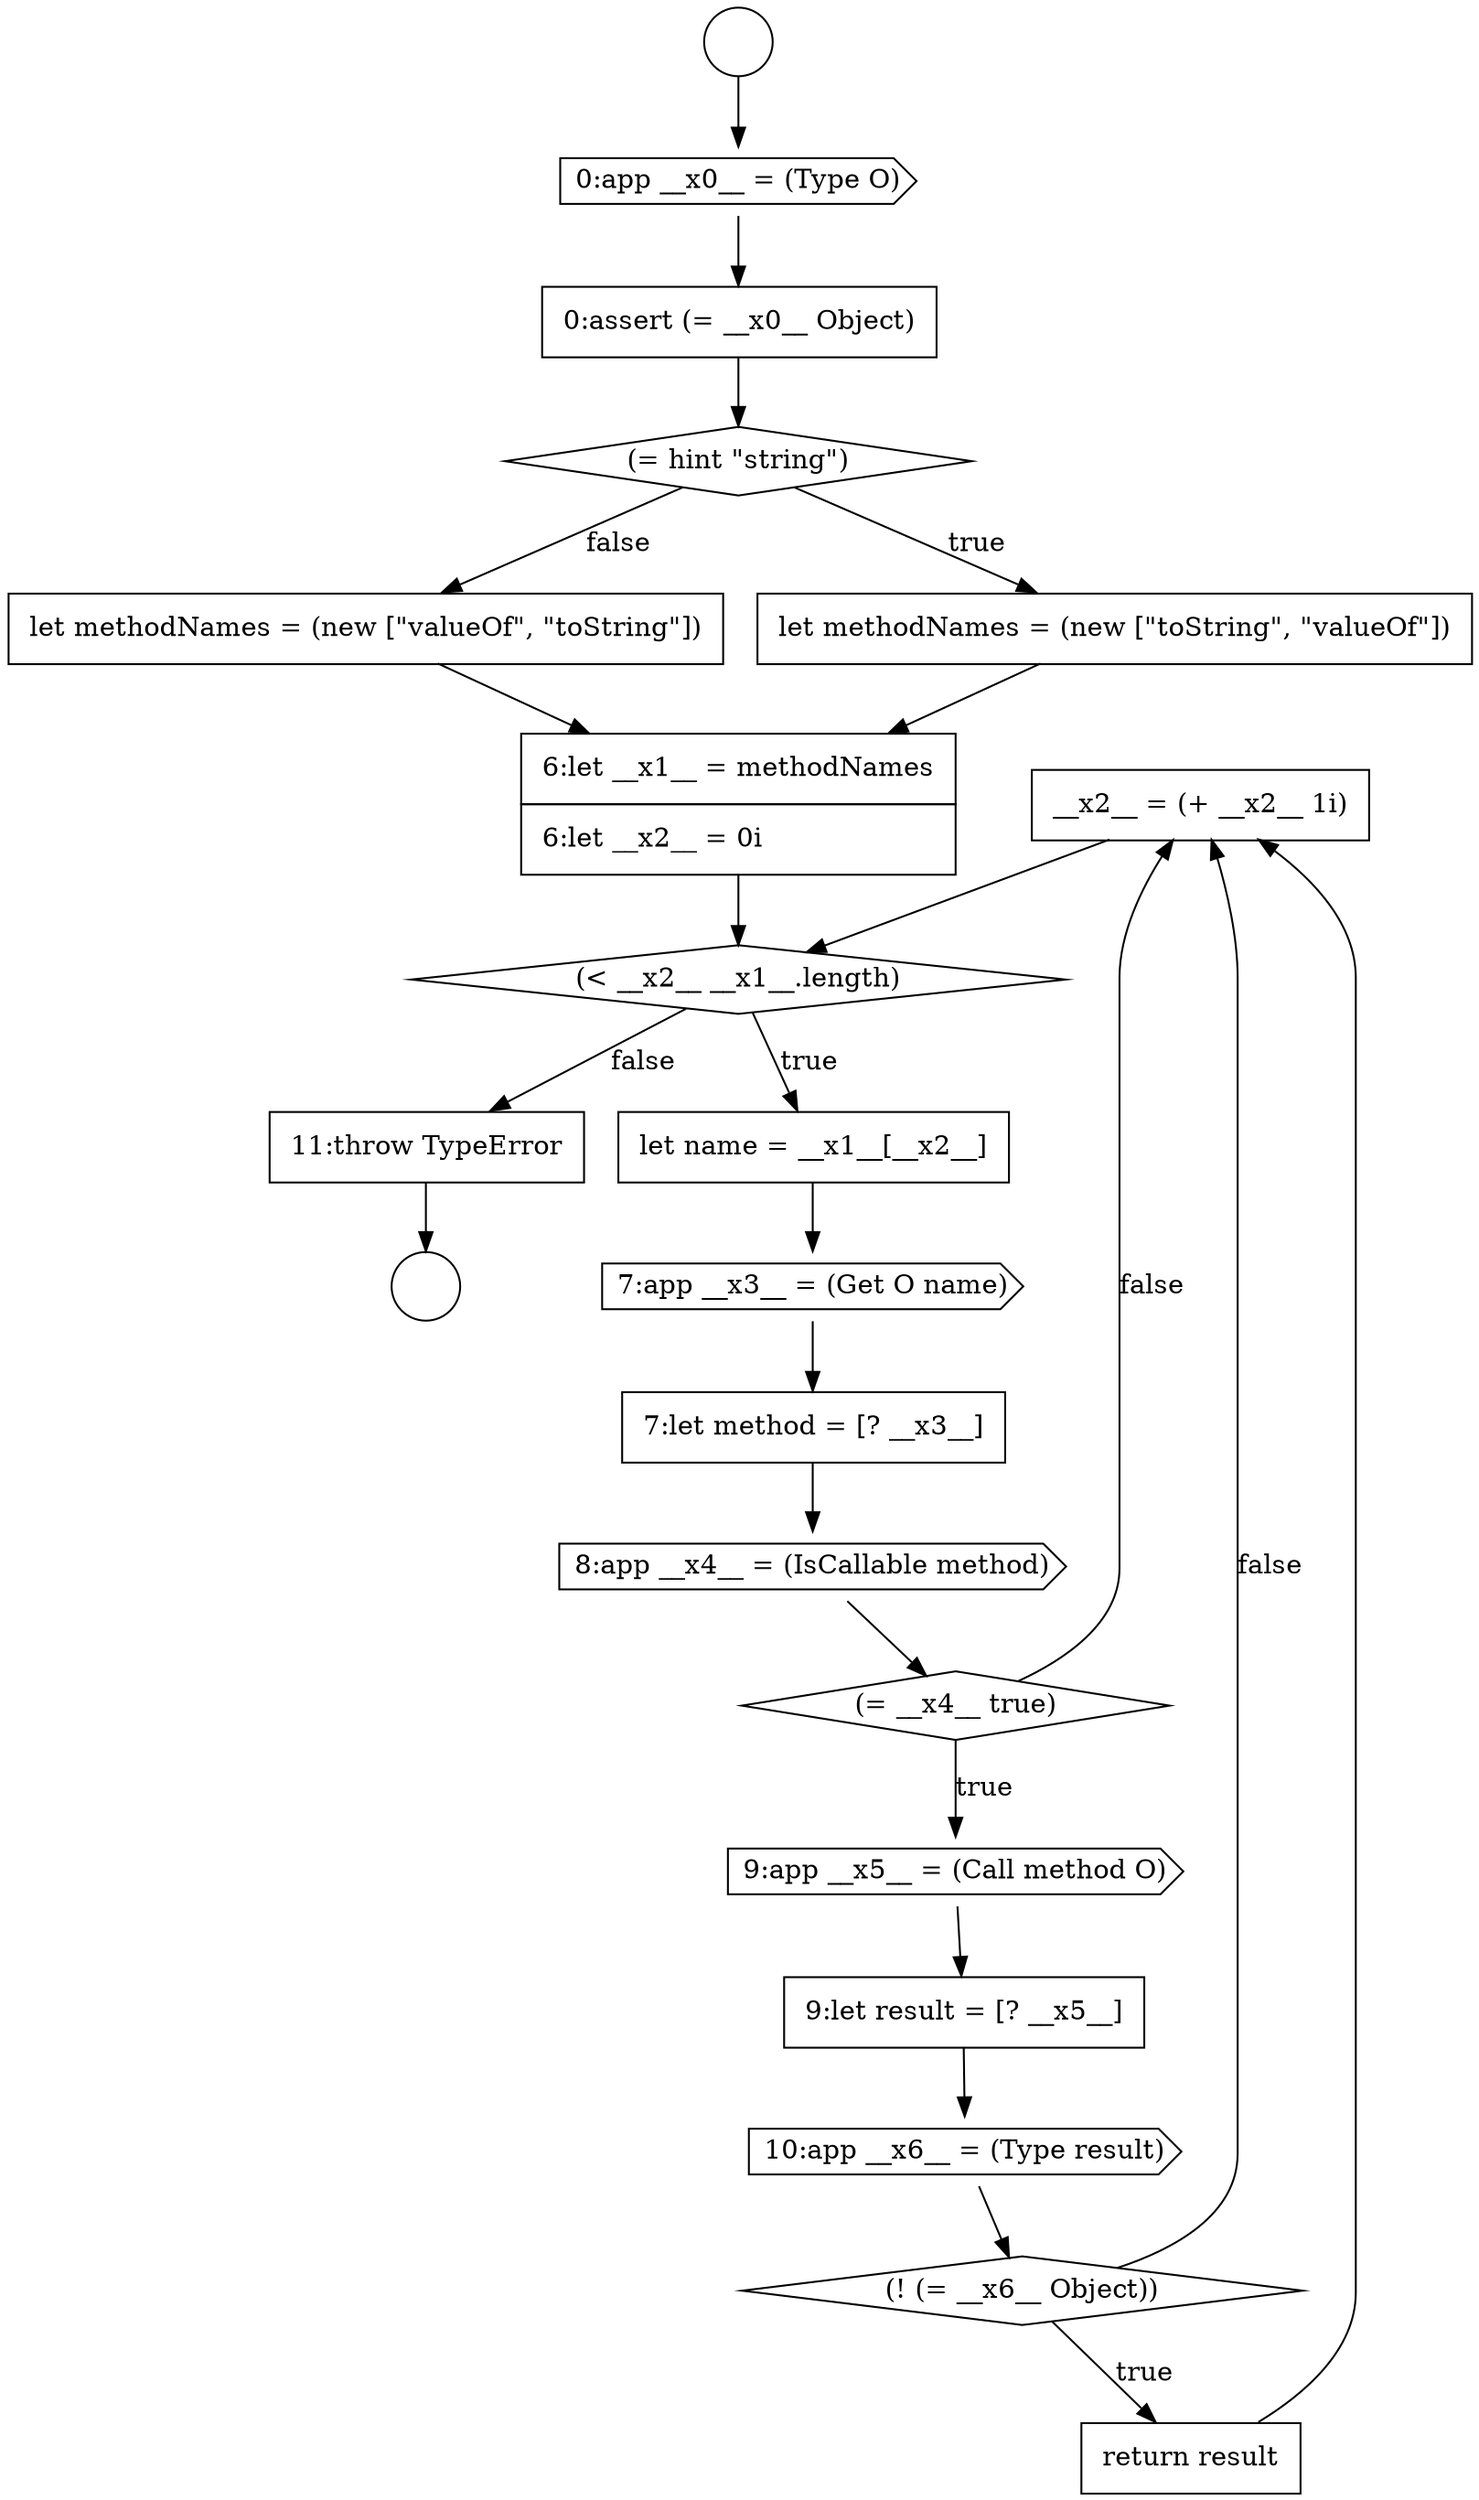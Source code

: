 digraph {
  node333 [shape=none, margin=0, label=<<font color="black">
    <table border="0" cellborder="1" cellspacing="0" cellpadding="10">
      <tr><td align="left">__x2__ = (+ __x2__ 1i)</td></tr>
    </table>
  </font>> color="black" fillcolor="white" style=filled]
  node320 [shape=none, margin=0, label=<<font color="black">
    <table border="0" cellborder="1" cellspacing="0" cellpadding="10">
      <tr><td align="left">let methodNames = (new [&quot;valueOf&quot;, &quot;toString&quot;])</td></tr>
    </table>
  </font>> color="black" fillcolor="white" style=filled]
  node321 [shape=none, margin=0, label=<<font color="black">
    <table border="0" cellborder="1" cellspacing="0" cellpadding="10">
      <tr><td align="left">6:let __x1__ = methodNames</td></tr>
      <tr><td align="left">6:let __x2__ = 0i</td></tr>
    </table>
  </font>> color="black" fillcolor="white" style=filled]
  node334 [shape=none, margin=0, label=<<font color="black">
    <table border="0" cellborder="1" cellspacing="0" cellpadding="10">
      <tr><td align="left">11:throw TypeError</td></tr>
    </table>
  </font>> color="black" fillcolor="white" style=filled]
  node317 [shape=none, margin=0, label=<<font color="black">
    <table border="0" cellborder="1" cellspacing="0" cellpadding="10">
      <tr><td align="left">0:assert (= __x0__ Object)</td></tr>
    </table>
  </font>> color="black" fillcolor="white" style=filled]
  node328 [shape=cds, label=<<font color="black">9:app __x5__ = (Call method O)</font>> color="black" fillcolor="white" style=filled]
  node318 [shape=diamond, label=<<font color="black">(= hint &quot;string&quot;)</font>> color="black" fillcolor="white" style=filled]
  node327 [shape=diamond, label=<<font color="black">(= __x4__ true)</font>> color="black" fillcolor="white" style=filled]
  node331 [shape=diamond, label=<<font color="black">(! (= __x6__ Object))</font>> color="black" fillcolor="white" style=filled]
  node314 [shape=circle label=" " color="black" fillcolor="white" style=filled]
  node319 [shape=none, margin=0, label=<<font color="black">
    <table border="0" cellborder="1" cellspacing="0" cellpadding="10">
      <tr><td align="left">let methodNames = (new [&quot;toString&quot;, &quot;valueOf&quot;])</td></tr>
    </table>
  </font>> color="black" fillcolor="white" style=filled]
  node315 [shape=circle label=" " color="black" fillcolor="white" style=filled]
  node326 [shape=cds, label=<<font color="black">8:app __x4__ = (IsCallable method)</font>> color="black" fillcolor="white" style=filled]
  node332 [shape=none, margin=0, label=<<font color="black">
    <table border="0" cellborder="1" cellspacing="0" cellpadding="10">
      <tr><td align="left">return result</td></tr>
    </table>
  </font>> color="black" fillcolor="white" style=filled]
  node322 [shape=diamond, label=<<font color="black">(&lt; __x2__ __x1__.length)</font>> color="black" fillcolor="white" style=filled]
  node325 [shape=none, margin=0, label=<<font color="black">
    <table border="0" cellborder="1" cellspacing="0" cellpadding="10">
      <tr><td align="left">7:let method = [? __x3__]</td></tr>
    </table>
  </font>> color="black" fillcolor="white" style=filled]
  node316 [shape=cds, label=<<font color="black">0:app __x0__ = (Type O)</font>> color="black" fillcolor="white" style=filled]
  node329 [shape=none, margin=0, label=<<font color="black">
    <table border="0" cellborder="1" cellspacing="0" cellpadding="10">
      <tr><td align="left">9:let result = [? __x5__]</td></tr>
    </table>
  </font>> color="black" fillcolor="white" style=filled]
  node324 [shape=cds, label=<<font color="black">7:app __x3__ = (Get O name)</font>> color="black" fillcolor="white" style=filled]
  node323 [shape=none, margin=0, label=<<font color="black">
    <table border="0" cellborder="1" cellspacing="0" cellpadding="10">
      <tr><td align="left">let name = __x1__[__x2__]</td></tr>
    </table>
  </font>> color="black" fillcolor="white" style=filled]
  node330 [shape=cds, label=<<font color="black">10:app __x6__ = (Type result)</font>> color="black" fillcolor="white" style=filled]
  node317 -> node318 [ color="black"]
  node325 -> node326 [ color="black"]
  node327 -> node328 [label=<<font color="black">true</font>> color="black"]
  node327 -> node333 [label=<<font color="black">false</font>> color="black"]
  node331 -> node332 [label=<<font color="black">true</font>> color="black"]
  node331 -> node333 [label=<<font color="black">false</font>> color="black"]
  node323 -> node324 [ color="black"]
  node330 -> node331 [ color="black"]
  node319 -> node321 [ color="black"]
  node329 -> node330 [ color="black"]
  node334 -> node315 [ color="black"]
  node314 -> node316 [ color="black"]
  node328 -> node329 [ color="black"]
  node320 -> node321 [ color="black"]
  node316 -> node317 [ color="black"]
  node332 -> node333 [ color="black"]
  node318 -> node319 [label=<<font color="black">true</font>> color="black"]
  node318 -> node320 [label=<<font color="black">false</font>> color="black"]
  node333 -> node322 [ color="black"]
  node324 -> node325 [ color="black"]
  node326 -> node327 [ color="black"]
  node322 -> node323 [label=<<font color="black">true</font>> color="black"]
  node322 -> node334 [label=<<font color="black">false</font>> color="black"]
  node321 -> node322 [ color="black"]
}
